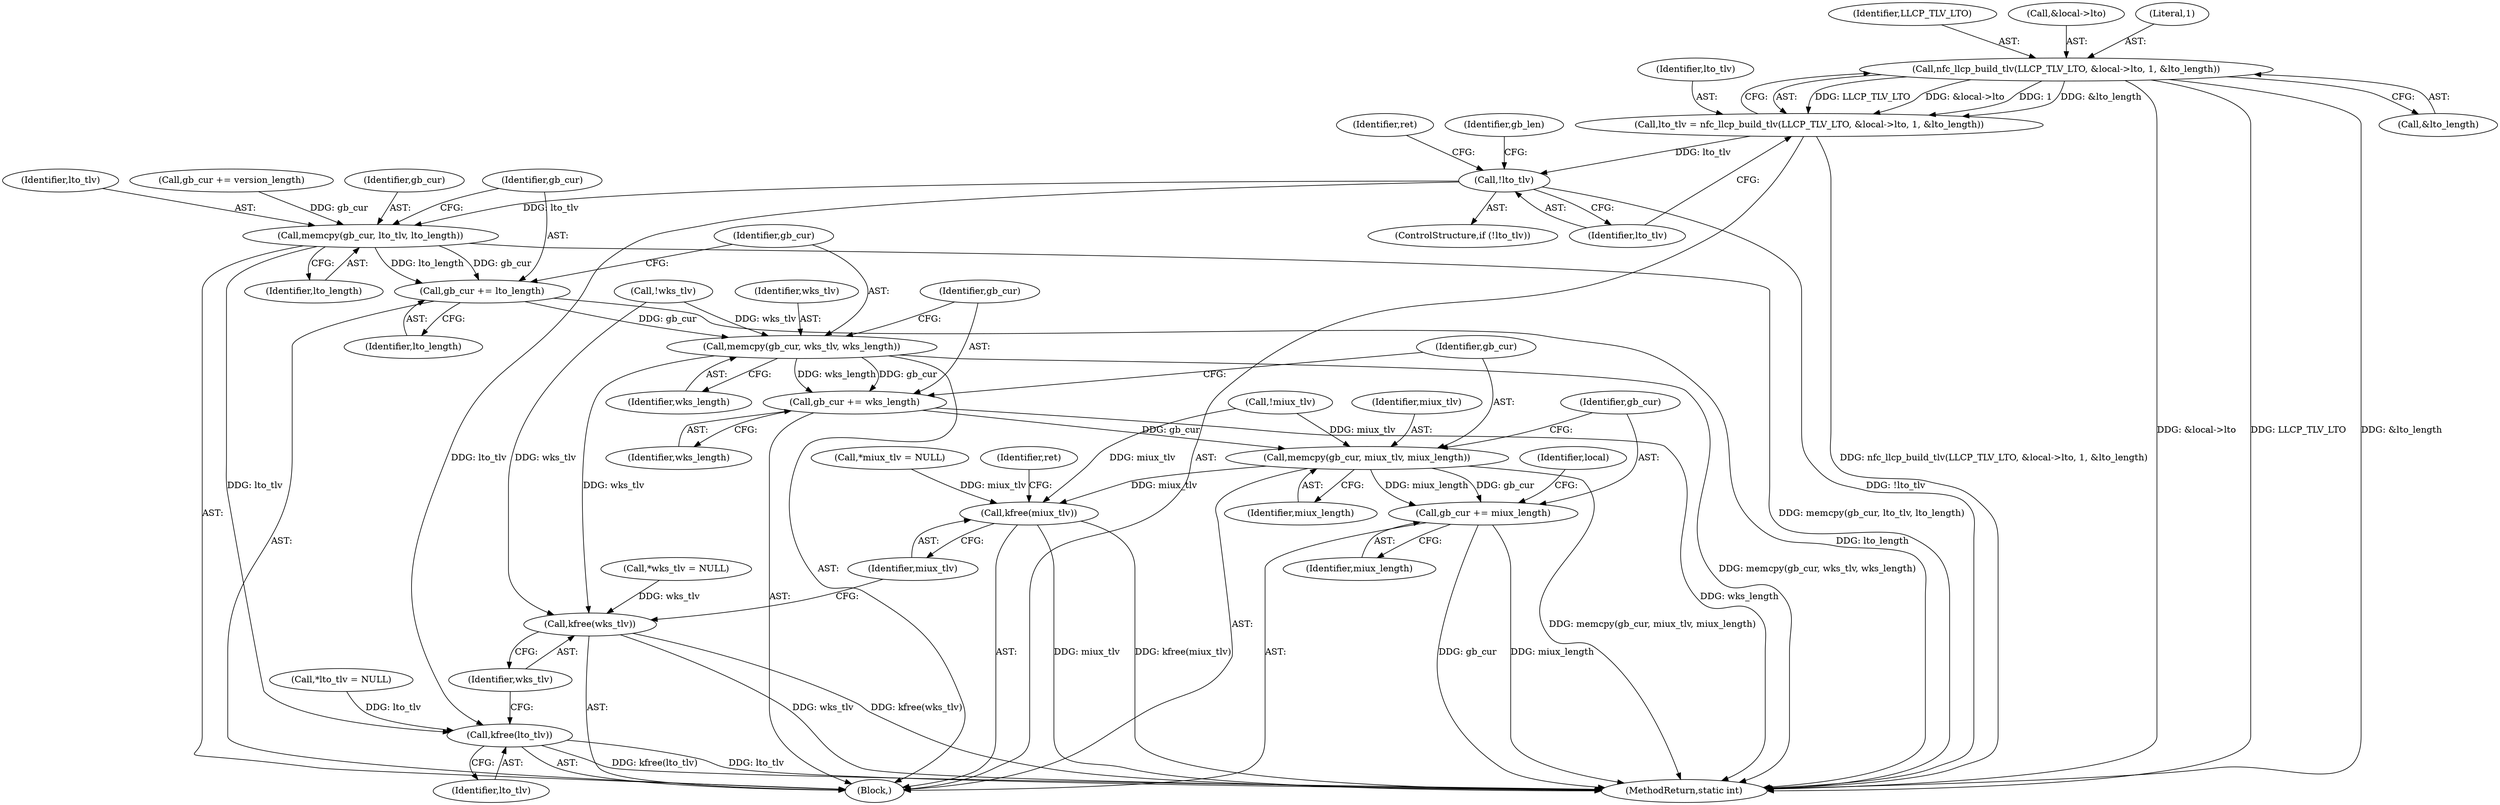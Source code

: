 digraph "0_linux_58bdd544e2933a21a51eecf17c3f5f94038261b5_1@pointer" {
"1000166" [label="(Call,nfc_llcp_build_tlv(LLCP_TLV_LTO, &local->lto, 1, &lto_length))"];
"1000164" [label="(Call,lto_tlv = nfc_llcp_build_tlv(LLCP_TLV_LTO, &local->lto, 1, &lto_length))"];
"1000176" [label="(Call,!lto_tlv)"];
"1000275" [label="(Call,memcpy(gb_cur, lto_tlv, lto_length))"];
"1000279" [label="(Call,gb_cur += lto_length)"];
"1000282" [label="(Call,memcpy(gb_cur, wks_tlv, wks_length))"];
"1000286" [label="(Call,gb_cur += wks_length)"];
"1000289" [label="(Call,memcpy(gb_cur, miux_tlv, miux_length))"];
"1000293" [label="(Call,gb_cur += miux_length)"];
"1000308" [label="(Call,kfree(miux_tlv))"];
"1000306" [label="(Call,kfree(wks_tlv))"];
"1000304" [label="(Call,kfree(lto_tlv))"];
"1000285" [label="(Identifier,wks_length)"];
"1000278" [label="(Identifier,lto_length)"];
"1000292" [label="(Identifier,miux_length)"];
"1000279" [label="(Call,gb_cur += lto_length)"];
"1000166" [label="(Call,nfc_llcp_build_tlv(LLCP_TLV_LTO, &local->lto, 1, &lto_length))"];
"1000175" [label="(ControlStructure,if (!lto_tlv))"];
"1000307" [label="(Identifier,wks_tlv)"];
"1000287" [label="(Identifier,gb_cur)"];
"1000122" [label="(Call,*miux_tlv = NULL)"];
"1000311" [label="(Identifier,ret)"];
"1000281" [label="(Identifier,lto_length)"];
"1000177" [label="(Identifier,lto_tlv)"];
"1000294" [label="(Identifier,gb_cur)"];
"1000291" [label="(Identifier,miux_tlv)"];
"1000167" [label="(Identifier,LLCP_TLV_LTO)"];
"1000180" [label="(Identifier,ret)"];
"1000284" [label="(Identifier,wks_tlv)"];
"1000277" [label="(Identifier,lto_tlv)"];
"1000204" [label="(Call,!wks_tlv)"];
"1000295" [label="(Identifier,miux_length)"];
"1000165" [label="(Identifier,lto_tlv)"];
"1000286" [label="(Call,gb_cur += wks_length)"];
"1000305" [label="(Identifier,lto_tlv)"];
"1000164" [label="(Call,lto_tlv = nfc_llcp_build_tlv(LLCP_TLV_LTO, &local->lto, 1, &lto_length))"];
"1000290" [label="(Identifier,gb_cur)"];
"1000118" [label="(Call,*wks_tlv = NULL)"];
"1000309" [label="(Identifier,miux_tlv)"];
"1000308" [label="(Call,kfree(miux_tlv))"];
"1000289" [label="(Call,memcpy(gb_cur, miux_tlv, miux_length))"];
"1000298" [label="(Identifier,local)"];
"1000312" [label="(MethodReturn,static int)"];
"1000229" [label="(Call,!miux_tlv)"];
"1000293" [label="(Call,gb_cur += miux_length)"];
"1000168" [label="(Call,&local->lto)"];
"1000304" [label="(Call,kfree(lto_tlv))"];
"1000102" [label="(Block,)"];
"1000275" [label="(Call,memcpy(gb_cur, lto_tlv, lto_length))"];
"1000282" [label="(Call,memcpy(gb_cur, wks_tlv, wks_length))"];
"1000272" [label="(Call,gb_cur += version_length)"];
"1000283" [label="(Identifier,gb_cur)"];
"1000176" [label="(Call,!lto_tlv)"];
"1000306" [label="(Call,kfree(wks_tlv))"];
"1000280" [label="(Identifier,gb_cur)"];
"1000288" [label="(Identifier,wks_length)"];
"1000114" [label="(Call,*lto_tlv = NULL)"];
"1000276" [label="(Identifier,gb_cur)"];
"1000173" [label="(Call,&lto_length)"];
"1000172" [label="(Literal,1)"];
"1000185" [label="(Identifier,gb_len)"];
"1000166" -> "1000164"  [label="AST: "];
"1000166" -> "1000173"  [label="CFG: "];
"1000167" -> "1000166"  [label="AST: "];
"1000168" -> "1000166"  [label="AST: "];
"1000172" -> "1000166"  [label="AST: "];
"1000173" -> "1000166"  [label="AST: "];
"1000164" -> "1000166"  [label="CFG: "];
"1000166" -> "1000312"  [label="DDG: &local->lto"];
"1000166" -> "1000312"  [label="DDG: LLCP_TLV_LTO"];
"1000166" -> "1000312"  [label="DDG: &lto_length"];
"1000166" -> "1000164"  [label="DDG: LLCP_TLV_LTO"];
"1000166" -> "1000164"  [label="DDG: &local->lto"];
"1000166" -> "1000164"  [label="DDG: 1"];
"1000166" -> "1000164"  [label="DDG: &lto_length"];
"1000164" -> "1000102"  [label="AST: "];
"1000165" -> "1000164"  [label="AST: "];
"1000177" -> "1000164"  [label="CFG: "];
"1000164" -> "1000312"  [label="DDG: nfc_llcp_build_tlv(LLCP_TLV_LTO, &local->lto, 1, &lto_length)"];
"1000164" -> "1000176"  [label="DDG: lto_tlv"];
"1000176" -> "1000175"  [label="AST: "];
"1000176" -> "1000177"  [label="CFG: "];
"1000177" -> "1000176"  [label="AST: "];
"1000180" -> "1000176"  [label="CFG: "];
"1000185" -> "1000176"  [label="CFG: "];
"1000176" -> "1000312"  [label="DDG: !lto_tlv"];
"1000176" -> "1000275"  [label="DDG: lto_tlv"];
"1000176" -> "1000304"  [label="DDG: lto_tlv"];
"1000275" -> "1000102"  [label="AST: "];
"1000275" -> "1000278"  [label="CFG: "];
"1000276" -> "1000275"  [label="AST: "];
"1000277" -> "1000275"  [label="AST: "];
"1000278" -> "1000275"  [label="AST: "];
"1000280" -> "1000275"  [label="CFG: "];
"1000275" -> "1000312"  [label="DDG: memcpy(gb_cur, lto_tlv, lto_length)"];
"1000272" -> "1000275"  [label="DDG: gb_cur"];
"1000275" -> "1000279"  [label="DDG: lto_length"];
"1000275" -> "1000279"  [label="DDG: gb_cur"];
"1000275" -> "1000304"  [label="DDG: lto_tlv"];
"1000279" -> "1000102"  [label="AST: "];
"1000279" -> "1000281"  [label="CFG: "];
"1000280" -> "1000279"  [label="AST: "];
"1000281" -> "1000279"  [label="AST: "];
"1000283" -> "1000279"  [label="CFG: "];
"1000279" -> "1000312"  [label="DDG: lto_length"];
"1000279" -> "1000282"  [label="DDG: gb_cur"];
"1000282" -> "1000102"  [label="AST: "];
"1000282" -> "1000285"  [label="CFG: "];
"1000283" -> "1000282"  [label="AST: "];
"1000284" -> "1000282"  [label="AST: "];
"1000285" -> "1000282"  [label="AST: "];
"1000287" -> "1000282"  [label="CFG: "];
"1000282" -> "1000312"  [label="DDG: memcpy(gb_cur, wks_tlv, wks_length)"];
"1000204" -> "1000282"  [label="DDG: wks_tlv"];
"1000282" -> "1000286"  [label="DDG: wks_length"];
"1000282" -> "1000286"  [label="DDG: gb_cur"];
"1000282" -> "1000306"  [label="DDG: wks_tlv"];
"1000286" -> "1000102"  [label="AST: "];
"1000286" -> "1000288"  [label="CFG: "];
"1000287" -> "1000286"  [label="AST: "];
"1000288" -> "1000286"  [label="AST: "];
"1000290" -> "1000286"  [label="CFG: "];
"1000286" -> "1000312"  [label="DDG: wks_length"];
"1000286" -> "1000289"  [label="DDG: gb_cur"];
"1000289" -> "1000102"  [label="AST: "];
"1000289" -> "1000292"  [label="CFG: "];
"1000290" -> "1000289"  [label="AST: "];
"1000291" -> "1000289"  [label="AST: "];
"1000292" -> "1000289"  [label="AST: "];
"1000294" -> "1000289"  [label="CFG: "];
"1000289" -> "1000312"  [label="DDG: memcpy(gb_cur, miux_tlv, miux_length)"];
"1000229" -> "1000289"  [label="DDG: miux_tlv"];
"1000289" -> "1000293"  [label="DDG: miux_length"];
"1000289" -> "1000293"  [label="DDG: gb_cur"];
"1000289" -> "1000308"  [label="DDG: miux_tlv"];
"1000293" -> "1000102"  [label="AST: "];
"1000293" -> "1000295"  [label="CFG: "];
"1000294" -> "1000293"  [label="AST: "];
"1000295" -> "1000293"  [label="AST: "];
"1000298" -> "1000293"  [label="CFG: "];
"1000293" -> "1000312"  [label="DDG: gb_cur"];
"1000293" -> "1000312"  [label="DDG: miux_length"];
"1000308" -> "1000102"  [label="AST: "];
"1000308" -> "1000309"  [label="CFG: "];
"1000309" -> "1000308"  [label="AST: "];
"1000311" -> "1000308"  [label="CFG: "];
"1000308" -> "1000312"  [label="DDG: miux_tlv"];
"1000308" -> "1000312"  [label="DDG: kfree(miux_tlv)"];
"1000122" -> "1000308"  [label="DDG: miux_tlv"];
"1000229" -> "1000308"  [label="DDG: miux_tlv"];
"1000306" -> "1000102"  [label="AST: "];
"1000306" -> "1000307"  [label="CFG: "];
"1000307" -> "1000306"  [label="AST: "];
"1000309" -> "1000306"  [label="CFG: "];
"1000306" -> "1000312"  [label="DDG: wks_tlv"];
"1000306" -> "1000312"  [label="DDG: kfree(wks_tlv)"];
"1000204" -> "1000306"  [label="DDG: wks_tlv"];
"1000118" -> "1000306"  [label="DDG: wks_tlv"];
"1000304" -> "1000102"  [label="AST: "];
"1000304" -> "1000305"  [label="CFG: "];
"1000305" -> "1000304"  [label="AST: "];
"1000307" -> "1000304"  [label="CFG: "];
"1000304" -> "1000312"  [label="DDG: kfree(lto_tlv)"];
"1000304" -> "1000312"  [label="DDG: lto_tlv"];
"1000114" -> "1000304"  [label="DDG: lto_tlv"];
}
